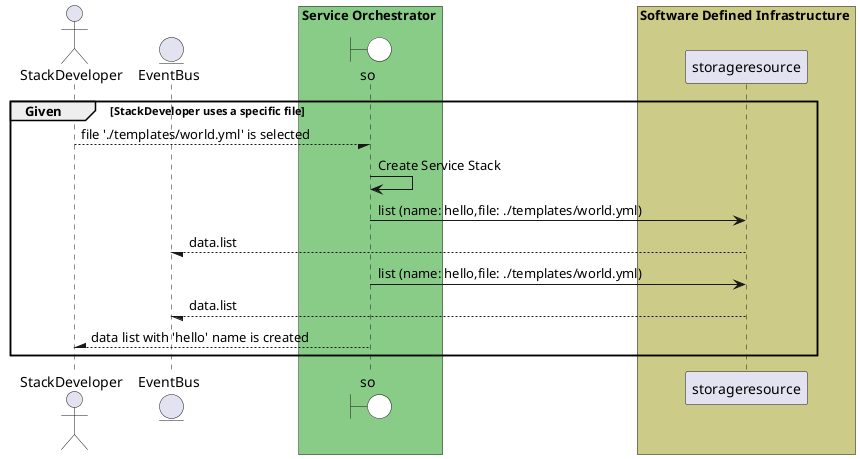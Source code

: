 @startuml


actor "StackDeveloper"


entity EventBus

box Service Orchestrator #88cc88
    boundary so #white
end box


box Software Defined Infrastructure #cccc88
            participant storageresource
    end box

group Given [StackDeveloper uses a specific file]

"StackDeveloper" --/ so: file &#39;./templates/world.yml&#39; is selected
"so" -> so: Create Service Stack

    so -> "storageresource": list (name: hello,file: ./templates/world.yml)

    "storageresource" --/ EventBus: data.list

    so -> "storageresource": list (name: hello,file: ./templates/world.yml)

    "storageresource" --/ EventBus: data.list



"StackDeveloper" /-- so: data list with &#39;hello&#39; name is created


end

@enduml

